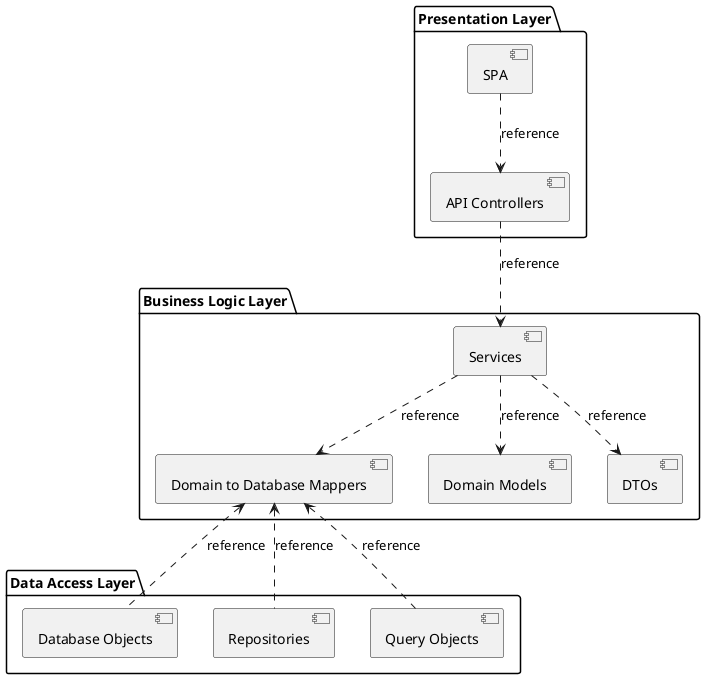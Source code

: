 @startuml

package "Presentation Layer" {
    [API Controllers]
    [SPA]
}

package "Business Logic Layer" {
    [Services]
    [Domain Models]
    [DTOs]
    [Domain to Database Mappers]
}

package "Data Access Layer" {
    [Database Objects]
    [Repositories]
    [Query Objects]
}

[SPA] ..> [API Controllers] : reference
[API Controllers] ..> [Services] : reference

[Services] ..> [Domain Models] : reference
[Services] ..> [DTOs] : reference
[Services] ..> [Domain to Database Mappers] : reference

[Database Objects] .u.> [Domain to Database Mappers] : reference
[Repositories] .u.> [Domain to Database Mappers] : reference
[Query Objects] .u.> [Domain to Database Mappers] : reference

@enduml